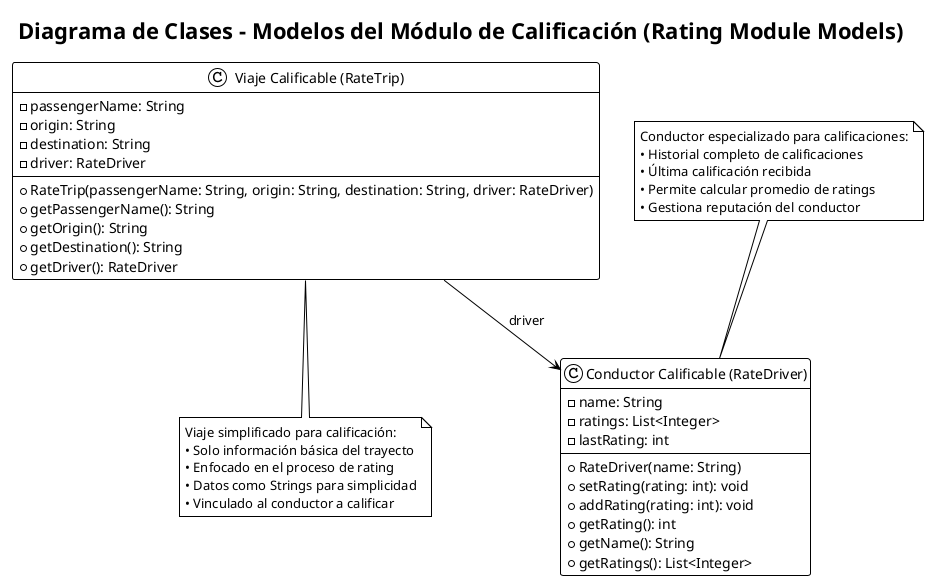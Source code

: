 @startuml diagrama-clases-calificacion-viaje
!theme plain
title Diagrama de Clases - Modelos del Módulo de Calificación (Rating Module Models)

class "Conductor Calificable (RateDriver)" {
    - name: String
    - ratings: List<Integer>
    - lastRating: int
    + RateDriver(name: String)
    + setRating(rating: int): void
    + addRating(rating: int): void
    + getRating(): int
    + getName(): String
    + getRatings(): List<Integer>
}

class "Viaje Calificable (RateTrip)" {
    - passengerName: String
    - origin: String
    - destination: String
    - driver: RateDriver
    + RateTrip(passengerName: String, origin: String, destination: String, driver: RateDriver)
    + getPassengerName(): String
    + getOrigin(): String
    + getDestination(): String
    + getDriver(): RateDriver
}

' Relaciones
"Viaje Calificable (RateTrip)" --> "Conductor Calificable (RateDriver)" : driver

note top of "Conductor Calificable (RateDriver)"
  Conductor especializado para calificaciones:
  • Historial completo de calificaciones
  • Última calificación recibida
  • Permite calcular promedio de ratings
  • Gestiona reputación del conductor
end note

note bottom of "Viaje Calificable (RateTrip)"
  Viaje simplificado para calificación:
  • Solo información básica del trayecto
  • Enfocado en el proceso de rating
  • Datos como Strings para simplicidad
  • Vinculado al conductor a calificar
end note

@enduml
